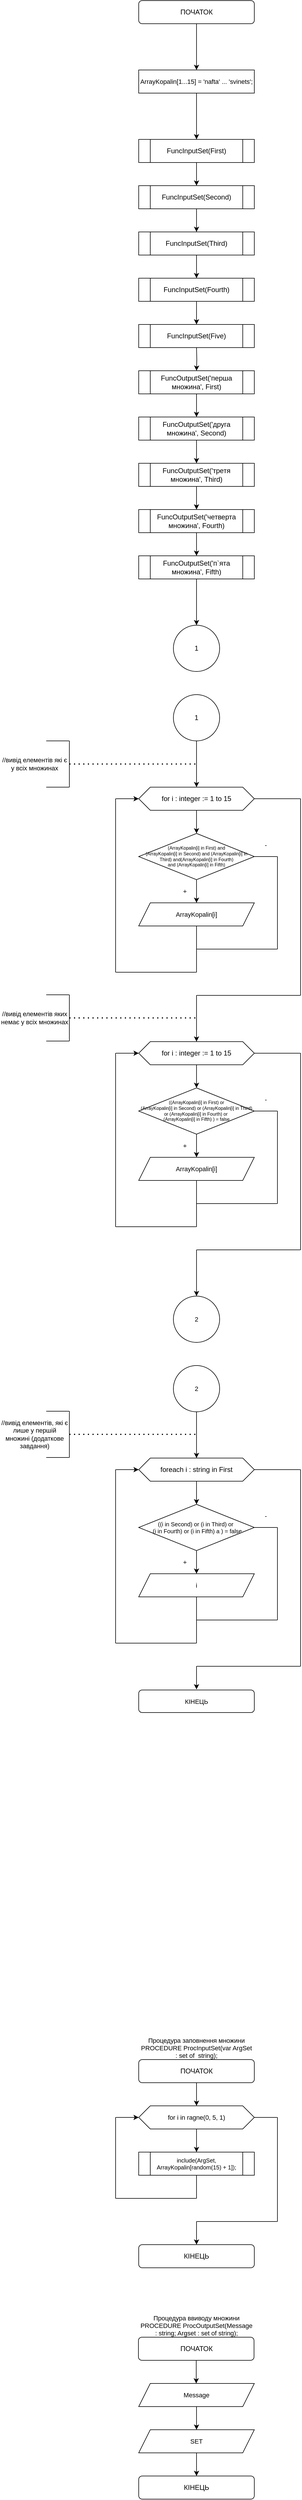 <mxfile version="16.5.1" type="device"><diagram id="wjtMU99fQmnC5gO-hgIH" name="Страница 1"><mxGraphModel dx="868" dy="563" grid="1" gridSize="10" guides="1" tooltips="1" connect="1" arrows="1" fold="1" page="1" pageScale="1" pageWidth="827" pageHeight="1169" math="0" shadow="0"><root><mxCell id="0"/><mxCell id="1" parent="0"/><mxCell id="kI4xZEkKVTjMJrZmhJ6V-3" value="" style="edgeStyle=orthogonalEdgeStyle;rounded=0;orthogonalLoop=1;jettySize=auto;html=1;entryX=0.5;entryY=0;entryDx=0;entryDy=0;" parent="1" source="kI4xZEkKVTjMJrZmhJ6V-1" target="eCmz5y2ITKvxhubcYpPl-1" edge="1"><mxGeometry relative="1" as="geometry"><mxPoint x="420" y="80" as="targetPoint"/></mxGeometry></mxCell><mxCell id="kI4xZEkKVTjMJrZmhJ6V-1" value="ПОЧАТОК" style="rounded=1;whiteSpace=wrap;html=1;" parent="1" vertex="1"><mxGeometry x="320" width="200" height="40" as="geometry"/></mxCell><mxCell id="eCmz5y2ITKvxhubcYpPl-1" value="&lt;font style=&quot;font-size: 11px&quot;&gt;ArrayKopalin[1...15] = 'nafta' ... 'svinets';&lt;/font&gt;" style="rounded=0;whiteSpace=wrap;html=1;" parent="1" vertex="1"><mxGeometry x="320" y="120" width="200" height="40" as="geometry"/></mxCell><mxCell id="Uol3EoaGW0O-5FWvFjZ2-3" value="" style="edgeStyle=orthogonalEdgeStyle;rounded=0;orthogonalLoop=1;jettySize=auto;html=1;exitX=0.5;exitY=1;exitDx=0;exitDy=0;" parent="1" source="eCmz5y2ITKvxhubcYpPl-1" target="Uol3EoaGW0O-5FWvFjZ2-2" edge="1"><mxGeometry relative="1" as="geometry"><mxPoint x="420" y="200" as="sourcePoint"/></mxGeometry></mxCell><mxCell id="Uol3EoaGW0O-5FWvFjZ2-8" value="" style="edgeStyle=orthogonalEdgeStyle;rounded=0;orthogonalLoop=1;jettySize=auto;html=1;" parent="1" source="Uol3EoaGW0O-5FWvFjZ2-2" target="Uol3EoaGW0O-5FWvFjZ2-4" edge="1"><mxGeometry relative="1" as="geometry"/></mxCell><mxCell id="Uol3EoaGW0O-5FWvFjZ2-2" value="FuncInputSet(First)" style="shape=process;whiteSpace=wrap;html=1;backgroundOutline=1;" parent="1" vertex="1"><mxGeometry x="320" y="240" width="200" height="40" as="geometry"/></mxCell><mxCell id="Uol3EoaGW0O-5FWvFjZ2-9" value="" style="edgeStyle=orthogonalEdgeStyle;rounded=0;orthogonalLoop=1;jettySize=auto;html=1;" parent="1" source="Uol3EoaGW0O-5FWvFjZ2-4" target="Uol3EoaGW0O-5FWvFjZ2-5" edge="1"><mxGeometry relative="1" as="geometry"/></mxCell><mxCell id="Uol3EoaGW0O-5FWvFjZ2-4" value="FuncInputSet(Second)" style="shape=process;whiteSpace=wrap;html=1;backgroundOutline=1;" parent="1" vertex="1"><mxGeometry x="320" y="320" width="200" height="40" as="geometry"/></mxCell><mxCell id="Uol3EoaGW0O-5FWvFjZ2-10" value="" style="edgeStyle=orthogonalEdgeStyle;rounded=0;orthogonalLoop=1;jettySize=auto;html=1;" parent="1" source="Uol3EoaGW0O-5FWvFjZ2-5" target="Uol3EoaGW0O-5FWvFjZ2-6" edge="1"><mxGeometry relative="1" as="geometry"/></mxCell><mxCell id="Uol3EoaGW0O-5FWvFjZ2-5" value="FuncInputSet(Third)" style="shape=process;whiteSpace=wrap;html=1;backgroundOutline=1;" parent="1" vertex="1"><mxGeometry x="320" y="400" width="200" height="40" as="geometry"/></mxCell><mxCell id="Uol3EoaGW0O-5FWvFjZ2-11" value="" style="edgeStyle=orthogonalEdgeStyle;rounded=0;orthogonalLoop=1;jettySize=auto;html=1;" parent="1" source="Uol3EoaGW0O-5FWvFjZ2-6" target="Uol3EoaGW0O-5FWvFjZ2-7" edge="1"><mxGeometry relative="1" as="geometry"/></mxCell><mxCell id="Uol3EoaGW0O-5FWvFjZ2-6" value="FuncInputSet(Fourth)" style="shape=process;whiteSpace=wrap;html=1;backgroundOutline=1;" parent="1" vertex="1"><mxGeometry x="320" y="480" width="200" height="40" as="geometry"/></mxCell><mxCell id="Uol3EoaGW0O-5FWvFjZ2-7" value="FuncInputSet(Five)" style="shape=process;whiteSpace=wrap;html=1;backgroundOutline=1;" parent="1" vertex="1"><mxGeometry x="320" y="560" width="200" height="40" as="geometry"/></mxCell><mxCell id="Uol3EoaGW0O-5FWvFjZ2-12" value="" style="edgeStyle=orthogonalEdgeStyle;rounded=0;orthogonalLoop=1;jettySize=auto;html=1;" parent="1" target="Uol3EoaGW0O-5FWvFjZ2-14" edge="1"><mxGeometry relative="1" as="geometry"><mxPoint x="420" y="600" as="sourcePoint"/></mxGeometry></mxCell><mxCell id="Uol3EoaGW0O-5FWvFjZ2-13" value="" style="edgeStyle=orthogonalEdgeStyle;rounded=0;orthogonalLoop=1;jettySize=auto;html=1;" parent="1" source="Uol3EoaGW0O-5FWvFjZ2-14" target="Uol3EoaGW0O-5FWvFjZ2-16" edge="1"><mxGeometry relative="1" as="geometry"/></mxCell><mxCell id="Uol3EoaGW0O-5FWvFjZ2-14" value="FuncOutputSet('перша множина', First)" style="shape=process;whiteSpace=wrap;html=1;backgroundOutline=1;" parent="1" vertex="1"><mxGeometry x="320" y="640" width="200" height="40" as="geometry"/></mxCell><mxCell id="Uol3EoaGW0O-5FWvFjZ2-15" value="" style="edgeStyle=orthogonalEdgeStyle;rounded=0;orthogonalLoop=1;jettySize=auto;html=1;" parent="1" source="Uol3EoaGW0O-5FWvFjZ2-16" target="Uol3EoaGW0O-5FWvFjZ2-18" edge="1"><mxGeometry relative="1" as="geometry"/></mxCell><mxCell id="Uol3EoaGW0O-5FWvFjZ2-16" value="FuncOutputSet('друга множина', Second)" style="shape=process;whiteSpace=wrap;html=1;backgroundOutline=1;" parent="1" vertex="1"><mxGeometry x="320" y="720" width="200" height="40" as="geometry"/></mxCell><mxCell id="Uol3EoaGW0O-5FWvFjZ2-17" value="" style="edgeStyle=orthogonalEdgeStyle;rounded=0;orthogonalLoop=1;jettySize=auto;html=1;" parent="1" source="Uol3EoaGW0O-5FWvFjZ2-18" target="Uol3EoaGW0O-5FWvFjZ2-20" edge="1"><mxGeometry relative="1" as="geometry"/></mxCell><mxCell id="Uol3EoaGW0O-5FWvFjZ2-18" value="FuncOutputSet('третя множина', Third)" style="shape=process;whiteSpace=wrap;html=1;backgroundOutline=1;" parent="1" vertex="1"><mxGeometry x="320" y="800" width="200" height="40" as="geometry"/></mxCell><mxCell id="Uol3EoaGW0O-5FWvFjZ2-19" value="" style="edgeStyle=orthogonalEdgeStyle;rounded=0;orthogonalLoop=1;jettySize=auto;html=1;" parent="1" source="Uol3EoaGW0O-5FWvFjZ2-20" target="Uol3EoaGW0O-5FWvFjZ2-21" edge="1"><mxGeometry relative="1" as="geometry"/></mxCell><mxCell id="Uol3EoaGW0O-5FWvFjZ2-20" value="FuncOutputSet('четверта множина', Fourth)" style="shape=process;whiteSpace=wrap;html=1;backgroundOutline=1;" parent="1" vertex="1"><mxGeometry x="320" y="880" width="200" height="40" as="geometry"/></mxCell><mxCell id="Uol3EoaGW0O-5FWvFjZ2-23" value="" style="edgeStyle=orthogonalEdgeStyle;rounded=0;orthogonalLoop=1;jettySize=auto;html=1;" parent="1" source="Uol3EoaGW0O-5FWvFjZ2-21" target="Uol3EoaGW0O-5FWvFjZ2-22" edge="1"><mxGeometry relative="1" as="geometry"/></mxCell><mxCell id="Uol3EoaGW0O-5FWvFjZ2-21" value="FuncOutputSet('п`ята множина', Fifth)" style="shape=process;whiteSpace=wrap;html=1;backgroundOutline=1;" parent="1" vertex="1"><mxGeometry x="320" y="960" width="200" height="40" as="geometry"/></mxCell><mxCell id="Uol3EoaGW0O-5FWvFjZ2-22" value="1" style="ellipse;whiteSpace=wrap;html=1;aspect=fixed;" parent="1" vertex="1"><mxGeometry x="380" y="1080" width="80" height="80" as="geometry"/></mxCell><mxCell id="Uol3EoaGW0O-5FWvFjZ2-26" value="" style="edgeStyle=orthogonalEdgeStyle;rounded=0;orthogonalLoop=1;jettySize=auto;html=1;" parent="1" source="Uol3EoaGW0O-5FWvFjZ2-24" target="Uol3EoaGW0O-5FWvFjZ2-25" edge="1"><mxGeometry relative="1" as="geometry"/></mxCell><mxCell id="Uol3EoaGW0O-5FWvFjZ2-24" value="1" style="ellipse;whiteSpace=wrap;html=1;aspect=fixed;" parent="1" vertex="1"><mxGeometry x="380" y="1200" width="80" height="80" as="geometry"/></mxCell><mxCell id="Uol3EoaGW0O-5FWvFjZ2-28" value="" style="edgeStyle=orthogonalEdgeStyle;rounded=0;orthogonalLoop=1;jettySize=auto;html=1;" parent="1" source="Uol3EoaGW0O-5FWvFjZ2-25" target="Uol3EoaGW0O-5FWvFjZ2-27" edge="1"><mxGeometry relative="1" as="geometry"/></mxCell><mxCell id="Uol3EoaGW0O-5FWvFjZ2-25" value="for i : integer := 1 to 15" style="shape=hexagon;perimeter=hexagonPerimeter2;whiteSpace=wrap;html=1;fixedSize=1;" parent="1" vertex="1"><mxGeometry x="320" y="1360" width="200" height="40" as="geometry"/></mxCell><mxCell id="Uol3EoaGW0O-5FWvFjZ2-30" value="" style="edgeStyle=orthogonalEdgeStyle;rounded=0;orthogonalLoop=1;jettySize=auto;html=1;fontSize=11;" parent="1" source="Uol3EoaGW0O-5FWvFjZ2-27" target="Uol3EoaGW0O-5FWvFjZ2-29" edge="1"><mxGeometry relative="1" as="geometry"/></mxCell><mxCell id="Uol3EoaGW0O-5FWvFjZ2-27" value="&lt;div style=&quot;font-size: 11px&quot;&gt;&lt;/div&gt;&lt;span style=&quot;font-size: 8px&quot;&gt;&lt;div&gt;(ArrayKopalin[i] in First) and &lt;br&gt;(ArrayKopalin[i] in Second) and&amp;nbsp;&lt;span&gt;(ArrayKopalin[i] in Third) and(ArrayKopalin[i] in Fourth) and&amp;nbsp;&lt;/span&gt;&lt;span&gt;(ArrayKopalin[i] in Fifth)&lt;/span&gt;&lt;/div&gt;&lt;/span&gt;" style="rhombus;whiteSpace=wrap;html=1;" parent="1" vertex="1"><mxGeometry x="320" y="1440" width="200" height="80" as="geometry"/></mxCell><mxCell id="Uol3EoaGW0O-5FWvFjZ2-29" value="ArrayKopalin[i]" style="shape=parallelogram;perimeter=parallelogramPerimeter;whiteSpace=wrap;html=1;fixedSize=1;fontSize=11;" parent="1" vertex="1"><mxGeometry x="320" y="1560" width="200" height="40" as="geometry"/></mxCell><mxCell id="Uol3EoaGW0O-5FWvFjZ2-31" value="" style="endArrow=none;html=1;rounded=0;fontSize=11;entryX=0.5;entryY=1;entryDx=0;entryDy=0;" parent="1" target="Uol3EoaGW0O-5FWvFjZ2-29" edge="1"><mxGeometry width="50" height="50" relative="1" as="geometry"><mxPoint x="420" y="1680" as="sourcePoint"/><mxPoint x="450" y="1670" as="targetPoint"/></mxGeometry></mxCell><mxCell id="Uol3EoaGW0O-5FWvFjZ2-32" value="" style="endArrow=none;html=1;rounded=0;fontSize=11;" parent="1" edge="1"><mxGeometry width="50" height="50" relative="1" as="geometry"><mxPoint x="420" y="1640" as="sourcePoint"/><mxPoint x="560" y="1640" as="targetPoint"/></mxGeometry></mxCell><mxCell id="Uol3EoaGW0O-5FWvFjZ2-33" value="" style="endArrow=none;html=1;rounded=0;fontSize=11;" parent="1" edge="1"><mxGeometry width="50" height="50" relative="1" as="geometry"><mxPoint x="560" y="1640" as="sourcePoint"/><mxPoint x="560" y="1480" as="targetPoint"/></mxGeometry></mxCell><mxCell id="Uol3EoaGW0O-5FWvFjZ2-34" value="" style="endArrow=none;html=1;rounded=0;fontSize=11;exitX=1;exitY=0.5;exitDx=0;exitDy=0;" parent="1" source="Uol3EoaGW0O-5FWvFjZ2-27" edge="1"><mxGeometry width="50" height="50" relative="1" as="geometry"><mxPoint x="570" y="1460" as="sourcePoint"/><mxPoint x="560" y="1480" as="targetPoint"/></mxGeometry></mxCell><mxCell id="Uol3EoaGW0O-5FWvFjZ2-35" value="" style="endArrow=classic;html=1;rounded=0;fontSize=11;entryX=0;entryY=0.5;entryDx=0;entryDy=0;" parent="1" target="Uol3EoaGW0O-5FWvFjZ2-25" edge="1"><mxGeometry width="50" height="50" relative="1" as="geometry"><mxPoint x="280" y="1380" as="sourcePoint"/><mxPoint x="250" y="1370" as="targetPoint"/></mxGeometry></mxCell><mxCell id="Uol3EoaGW0O-5FWvFjZ2-36" value="" style="endArrow=none;html=1;rounded=0;fontSize=11;" parent="1" edge="1"><mxGeometry width="50" height="50" relative="1" as="geometry"><mxPoint x="280" y="1680" as="sourcePoint"/><mxPoint x="280" y="1380" as="targetPoint"/></mxGeometry></mxCell><mxCell id="Uol3EoaGW0O-5FWvFjZ2-37" value="" style="endArrow=none;html=1;rounded=0;fontSize=11;" parent="1" edge="1"><mxGeometry width="50" height="50" relative="1" as="geometry"><mxPoint x="280" y="1680" as="sourcePoint"/><mxPoint x="420" y="1680" as="targetPoint"/></mxGeometry></mxCell><mxCell id="Uol3EoaGW0O-5FWvFjZ2-38" value="+" style="text;html=1;strokeColor=none;fillColor=none;align=center;verticalAlign=middle;whiteSpace=wrap;rounded=0;fontSize=11;" parent="1" vertex="1"><mxGeometry x="380" y="1520" width="40" height="40" as="geometry"/></mxCell><mxCell id="Uol3EoaGW0O-5FWvFjZ2-40" value="" style="endArrow=none;html=1;rounded=0;fontSize=11;exitX=1;exitY=0.5;exitDx=0;exitDy=0;" parent="1" source="Uol3EoaGW0O-5FWvFjZ2-25" edge="1"><mxGeometry width="50" height="50" relative="1" as="geometry"><mxPoint x="560" y="1410" as="sourcePoint"/><mxPoint x="600" y="1380" as="targetPoint"/></mxGeometry></mxCell><mxCell id="Uol3EoaGW0O-5FWvFjZ2-42" value="-" style="text;html=1;strokeColor=none;fillColor=none;align=center;verticalAlign=middle;whiteSpace=wrap;rounded=0;fontSize=11;" parent="1" vertex="1"><mxGeometry x="520" y="1440" width="40" height="40" as="geometry"/></mxCell><mxCell id="Uol3EoaGW0O-5FWvFjZ2-43" value="" style="endArrow=none;html=1;rounded=0;fontSize=11;" parent="1" edge="1"><mxGeometry width="50" height="50" relative="1" as="geometry"><mxPoint x="600" y="1720" as="sourcePoint"/><mxPoint x="600" y="1380" as="targetPoint"/></mxGeometry></mxCell><mxCell id="Uol3EoaGW0O-5FWvFjZ2-44" value="" style="endArrow=none;html=1;rounded=0;fontSize=11;" parent="1" edge="1"><mxGeometry width="50" height="50" relative="1" as="geometry"><mxPoint x="420" y="1720" as="sourcePoint"/><mxPoint x="600" y="1720" as="targetPoint"/></mxGeometry></mxCell><mxCell id="Uol3EoaGW0O-5FWvFjZ2-45" value="" style="endArrow=classic;html=1;rounded=0;fontSize=11;" parent="1" edge="1"><mxGeometry width="50" height="50" relative="1" as="geometry"><mxPoint x="420" y="1720" as="sourcePoint"/><mxPoint x="420" y="1800" as="targetPoint"/></mxGeometry></mxCell><mxCell id="Uol3EoaGW0O-5FWvFjZ2-46" value="" style="edgeStyle=orthogonalEdgeStyle;rounded=0;orthogonalLoop=1;jettySize=auto;html=1;" parent="1" source="Uol3EoaGW0O-5FWvFjZ2-47" target="Uol3EoaGW0O-5FWvFjZ2-49" edge="1"><mxGeometry relative="1" as="geometry"/></mxCell><mxCell id="Uol3EoaGW0O-5FWvFjZ2-47" value="for i : integer := 1 to 15" style="shape=hexagon;perimeter=hexagonPerimeter2;whiteSpace=wrap;html=1;fixedSize=1;" parent="1" vertex="1"><mxGeometry x="320" y="1800" width="200" height="40" as="geometry"/></mxCell><mxCell id="Uol3EoaGW0O-5FWvFjZ2-48" value="" style="edgeStyle=orthogonalEdgeStyle;rounded=0;orthogonalLoop=1;jettySize=auto;html=1;fontSize=11;" parent="1" source="Uol3EoaGW0O-5FWvFjZ2-49" target="Uol3EoaGW0O-5FWvFjZ2-50" edge="1"><mxGeometry relative="1" as="geometry"/></mxCell><mxCell id="Uol3EoaGW0O-5FWvFjZ2-49" value="&lt;div style=&quot;font-size: 8px&quot;&gt;&lt;div&gt;&lt;span&gt;((ArrayKopalin[i] in First) or &lt;br&gt;(ArrayKopalin[i] in Second) or&amp;nbsp;&lt;/span&gt;&lt;span&gt;(ArrayKopalin[i] in Third) or (ArrayKopalin[i] in Fourth) or&amp;nbsp;&lt;br&gt;&lt;/span&gt;&lt;span&gt;(ArrayKopalin[i] in Fifth)&amp;nbsp;&lt;/span&gt;&lt;span&gt;) = false&lt;/span&gt;&lt;/div&gt;&lt;/div&gt;" style="rhombus;whiteSpace=wrap;html=1;" parent="1" vertex="1"><mxGeometry x="320" y="1880" width="200" height="80" as="geometry"/></mxCell><mxCell id="Uol3EoaGW0O-5FWvFjZ2-50" value="ArrayKopalin[i]" style="shape=parallelogram;perimeter=parallelogramPerimeter;whiteSpace=wrap;html=1;fixedSize=1;fontSize=11;" parent="1" vertex="1"><mxGeometry x="320" y="2000" width="200" height="40" as="geometry"/></mxCell><mxCell id="Uol3EoaGW0O-5FWvFjZ2-51" value="" style="endArrow=none;html=1;rounded=0;fontSize=11;entryX=0.5;entryY=1;entryDx=0;entryDy=0;" parent="1" target="Uol3EoaGW0O-5FWvFjZ2-50" edge="1"><mxGeometry width="50" height="50" relative="1" as="geometry"><mxPoint x="420" y="2120" as="sourcePoint"/><mxPoint x="450" y="2110" as="targetPoint"/></mxGeometry></mxCell><mxCell id="Uol3EoaGW0O-5FWvFjZ2-52" value="" style="endArrow=none;html=1;rounded=0;fontSize=11;" parent="1" edge="1"><mxGeometry width="50" height="50" relative="1" as="geometry"><mxPoint x="420" y="2080" as="sourcePoint"/><mxPoint x="560" y="2080" as="targetPoint"/></mxGeometry></mxCell><mxCell id="Uol3EoaGW0O-5FWvFjZ2-53" value="" style="endArrow=none;html=1;rounded=0;fontSize=11;" parent="1" edge="1"><mxGeometry width="50" height="50" relative="1" as="geometry"><mxPoint x="560" y="2080" as="sourcePoint"/><mxPoint x="560" y="1920" as="targetPoint"/></mxGeometry></mxCell><mxCell id="Uol3EoaGW0O-5FWvFjZ2-54" value="" style="endArrow=none;html=1;rounded=0;fontSize=11;exitX=1;exitY=0.5;exitDx=0;exitDy=0;" parent="1" source="Uol3EoaGW0O-5FWvFjZ2-49" edge="1"><mxGeometry width="50" height="50" relative="1" as="geometry"><mxPoint x="570" y="1900" as="sourcePoint"/><mxPoint x="560" y="1920" as="targetPoint"/></mxGeometry></mxCell><mxCell id="Uol3EoaGW0O-5FWvFjZ2-55" value="" style="endArrow=classic;html=1;rounded=0;fontSize=11;entryX=0;entryY=0.5;entryDx=0;entryDy=0;" parent="1" target="Uol3EoaGW0O-5FWvFjZ2-47" edge="1"><mxGeometry width="50" height="50" relative="1" as="geometry"><mxPoint x="280" y="1820" as="sourcePoint"/><mxPoint x="250" y="1810" as="targetPoint"/></mxGeometry></mxCell><mxCell id="Uol3EoaGW0O-5FWvFjZ2-56" value="" style="endArrow=none;html=1;rounded=0;fontSize=11;" parent="1" edge="1"><mxGeometry width="50" height="50" relative="1" as="geometry"><mxPoint x="280" y="2120" as="sourcePoint"/><mxPoint x="280" y="1820" as="targetPoint"/></mxGeometry></mxCell><mxCell id="Uol3EoaGW0O-5FWvFjZ2-57" value="" style="endArrow=none;html=1;rounded=0;fontSize=11;" parent="1" edge="1"><mxGeometry width="50" height="50" relative="1" as="geometry"><mxPoint x="280" y="2120" as="sourcePoint"/><mxPoint x="420" y="2120" as="targetPoint"/></mxGeometry></mxCell><mxCell id="Uol3EoaGW0O-5FWvFjZ2-58" value="+" style="text;html=1;strokeColor=none;fillColor=none;align=center;verticalAlign=middle;whiteSpace=wrap;rounded=0;fontSize=11;" parent="1" vertex="1"><mxGeometry x="380" y="1960" width="40" height="40" as="geometry"/></mxCell><mxCell id="Uol3EoaGW0O-5FWvFjZ2-60" value="" style="endArrow=none;html=1;rounded=0;fontSize=11;exitX=1;exitY=0.5;exitDx=0;exitDy=0;" parent="1" source="Uol3EoaGW0O-5FWvFjZ2-47" edge="1"><mxGeometry width="50" height="50" relative="1" as="geometry"><mxPoint x="560" y="1850" as="sourcePoint"/><mxPoint x="600" y="1820" as="targetPoint"/></mxGeometry></mxCell><mxCell id="Uol3EoaGW0O-5FWvFjZ2-61" value="-" style="text;html=1;strokeColor=none;fillColor=none;align=center;verticalAlign=middle;whiteSpace=wrap;rounded=0;fontSize=11;" parent="1" vertex="1"><mxGeometry x="520" y="1880" width="40" height="40" as="geometry"/></mxCell><mxCell id="Uol3EoaGW0O-5FWvFjZ2-62" value="" style="endArrow=none;html=1;rounded=0;fontSize=11;" parent="1" edge="1"><mxGeometry width="50" height="50" relative="1" as="geometry"><mxPoint x="600" y="2160" as="sourcePoint"/><mxPoint x="600" y="1820" as="targetPoint"/></mxGeometry></mxCell><mxCell id="Uol3EoaGW0O-5FWvFjZ2-63" value="" style="endArrow=none;html=1;rounded=0;fontSize=11;" parent="1" edge="1"><mxGeometry width="50" height="50" relative="1" as="geometry"><mxPoint x="420" y="2160" as="sourcePoint"/><mxPoint x="600" y="2160" as="targetPoint"/></mxGeometry></mxCell><mxCell id="Uol3EoaGW0O-5FWvFjZ2-64" value="" style="endArrow=classic;html=1;rounded=0;fontSize=11;" parent="1" edge="1"><mxGeometry width="50" height="50" relative="1" as="geometry"><mxPoint x="420" y="2160" as="sourcePoint"/><mxPoint x="420" y="2240" as="targetPoint"/></mxGeometry></mxCell><mxCell id="Uol3EoaGW0O-5FWvFjZ2-65" value="" style="endArrow=none;dashed=1;html=1;dashPattern=1 3;strokeWidth=2;rounded=0;fontSize=11;" parent="1" edge="1"><mxGeometry width="50" height="50" relative="1" as="geometry"><mxPoint x="200" y="1320" as="sourcePoint"/><mxPoint x="420" y="1320" as="targetPoint"/></mxGeometry></mxCell><mxCell id="Uol3EoaGW0O-5FWvFjZ2-66" value="" style="endArrow=none;html=1;rounded=0;fontSize=11;" parent="1" edge="1"><mxGeometry width="50" height="50" relative="1" as="geometry"><mxPoint x="200" y="1360" as="sourcePoint"/><mxPoint x="200" y="1280" as="targetPoint"/></mxGeometry></mxCell><mxCell id="Uol3EoaGW0O-5FWvFjZ2-67" value="" style="endArrow=none;html=1;rounded=0;fontSize=11;" parent="1" edge="1"><mxGeometry width="50" height="50" relative="1" as="geometry"><mxPoint x="160" y="1360" as="sourcePoint"/><mxPoint x="200" y="1360" as="targetPoint"/></mxGeometry></mxCell><mxCell id="Uol3EoaGW0O-5FWvFjZ2-68" value="" style="endArrow=none;html=1;rounded=0;fontSize=11;" parent="1" edge="1"><mxGeometry width="50" height="50" relative="1" as="geometry"><mxPoint x="160" y="1280" as="sourcePoint"/><mxPoint x="200" y="1280" as="targetPoint"/></mxGeometry></mxCell><mxCell id="Uol3EoaGW0O-5FWvFjZ2-69" value="//вивід елементів які є у всіх множинах" style="text;html=1;strokeColor=none;fillColor=none;align=center;verticalAlign=middle;whiteSpace=wrap;rounded=0;fontSize=11;" parent="1" vertex="1"><mxGeometry x="80" y="1280" width="120" height="80" as="geometry"/></mxCell><mxCell id="Uol3EoaGW0O-5FWvFjZ2-70" value="" style="endArrow=none;dashed=1;html=1;dashPattern=1 3;strokeWidth=2;rounded=0;fontSize=11;" parent="1" edge="1"><mxGeometry width="50" height="50" relative="1" as="geometry"><mxPoint x="200" y="1759" as="sourcePoint"/><mxPoint x="420" y="1759" as="targetPoint"/></mxGeometry></mxCell><mxCell id="Uol3EoaGW0O-5FWvFjZ2-71" value="" style="endArrow=none;html=1;rounded=0;fontSize=11;" parent="1" edge="1"><mxGeometry width="50" height="50" relative="1" as="geometry"><mxPoint x="200" y="1799" as="sourcePoint"/><mxPoint x="200" y="1719" as="targetPoint"/></mxGeometry></mxCell><mxCell id="Uol3EoaGW0O-5FWvFjZ2-72" value="" style="endArrow=none;html=1;rounded=0;fontSize=11;" parent="1" edge="1"><mxGeometry width="50" height="50" relative="1" as="geometry"><mxPoint x="160" y="1799" as="sourcePoint"/><mxPoint x="200" y="1799" as="targetPoint"/></mxGeometry></mxCell><mxCell id="Uol3EoaGW0O-5FWvFjZ2-73" value="" style="endArrow=none;html=1;rounded=0;fontSize=11;" parent="1" edge="1"><mxGeometry width="50" height="50" relative="1" as="geometry"><mxPoint x="160" y="1719" as="sourcePoint"/><mxPoint x="200" y="1719" as="targetPoint"/></mxGeometry></mxCell><mxCell id="Uol3EoaGW0O-5FWvFjZ2-74" value="//вивід елементів яких немає у всіх множинах" style="text;html=1;strokeColor=none;fillColor=none;align=center;verticalAlign=middle;whiteSpace=wrap;rounded=0;fontSize=11;" parent="1" vertex="1"><mxGeometry x="80" y="1719" width="120" height="80" as="geometry"/></mxCell><mxCell id="Uol3EoaGW0O-5FWvFjZ2-75" value="2" style="ellipse;whiteSpace=wrap;html=1;aspect=fixed;fontSize=11;" parent="1" vertex="1"><mxGeometry x="380" y="2240" width="80" height="80" as="geometry"/></mxCell><mxCell id="Uol3EoaGW0O-5FWvFjZ2-76" value="2" style="ellipse;whiteSpace=wrap;html=1;aspect=fixed;fontSize=11;" parent="1" vertex="1"><mxGeometry x="380" y="2360" width="80" height="80" as="geometry"/></mxCell><mxCell id="Uol3EoaGW0O-5FWvFjZ2-77" value="" style="edgeStyle=orthogonalEdgeStyle;rounded=0;orthogonalLoop=1;jettySize=auto;html=1;" parent="1" source="Uol3EoaGW0O-5FWvFjZ2-78" target="Uol3EoaGW0O-5FWvFjZ2-80" edge="1"><mxGeometry relative="1" as="geometry"/></mxCell><mxCell id="Uol3EoaGW0O-5FWvFjZ2-78" value="foreach i : string in First" style="shape=hexagon;perimeter=hexagonPerimeter2;whiteSpace=wrap;html=1;fixedSize=1;" parent="1" vertex="1"><mxGeometry x="320" y="2520" width="200" height="40" as="geometry"/></mxCell><mxCell id="Uol3EoaGW0O-5FWvFjZ2-79" value="" style="edgeStyle=orthogonalEdgeStyle;rounded=0;orthogonalLoop=1;jettySize=auto;html=1;fontSize=11;" parent="1" source="Uol3EoaGW0O-5FWvFjZ2-80" target="Uol3EoaGW0O-5FWvFjZ2-81" edge="1"><mxGeometry relative="1" as="geometry"/></mxCell><mxCell id="Uol3EoaGW0O-5FWvFjZ2-80" value="&lt;div style=&quot;font-size: 10px&quot;&gt;&lt;div&gt;(&lt;span&gt;(i in Second) or (i in Third) or&amp;nbsp;&lt;br&gt;&amp;nbsp;&lt;/span&gt;&lt;span&gt;(i in Fourth) or (i in Fifth) a&lt;/span&gt;&lt;span&gt;&amp;nbsp;) = false&lt;/span&gt;&lt;/div&gt;&lt;/div&gt;" style="rhombus;whiteSpace=wrap;html=1;" parent="1" vertex="1"><mxGeometry x="320" y="2600" width="200" height="80" as="geometry"/></mxCell><mxCell id="Uol3EoaGW0O-5FWvFjZ2-81" value="i" style="shape=parallelogram;perimeter=parallelogramPerimeter;whiteSpace=wrap;html=1;fixedSize=1;fontSize=11;" parent="1" vertex="1"><mxGeometry x="320" y="2720" width="200" height="40" as="geometry"/></mxCell><mxCell id="Uol3EoaGW0O-5FWvFjZ2-82" value="" style="endArrow=none;html=1;rounded=0;fontSize=11;entryX=0.5;entryY=1;entryDx=0;entryDy=0;" parent="1" target="Uol3EoaGW0O-5FWvFjZ2-81" edge="1"><mxGeometry width="50" height="50" relative="1" as="geometry"><mxPoint x="420" y="2840" as="sourcePoint"/><mxPoint x="450" y="2830" as="targetPoint"/></mxGeometry></mxCell><mxCell id="Uol3EoaGW0O-5FWvFjZ2-83" value="" style="endArrow=none;html=1;rounded=0;fontSize=11;" parent="1" edge="1"><mxGeometry width="50" height="50" relative="1" as="geometry"><mxPoint x="420" y="2800" as="sourcePoint"/><mxPoint x="560" y="2800" as="targetPoint"/></mxGeometry></mxCell><mxCell id="Uol3EoaGW0O-5FWvFjZ2-84" value="" style="endArrow=none;html=1;rounded=0;fontSize=11;" parent="1" edge="1"><mxGeometry width="50" height="50" relative="1" as="geometry"><mxPoint x="560" y="2800" as="sourcePoint"/><mxPoint x="560" y="2640" as="targetPoint"/></mxGeometry></mxCell><mxCell id="Uol3EoaGW0O-5FWvFjZ2-85" value="" style="endArrow=none;html=1;rounded=0;fontSize=11;exitX=1;exitY=0.5;exitDx=0;exitDy=0;" parent="1" source="Uol3EoaGW0O-5FWvFjZ2-80" edge="1"><mxGeometry width="50" height="50" relative="1" as="geometry"><mxPoint x="570" y="2620" as="sourcePoint"/><mxPoint x="560" y="2640" as="targetPoint"/></mxGeometry></mxCell><mxCell id="Uol3EoaGW0O-5FWvFjZ2-86" value="" style="endArrow=classic;html=1;rounded=0;fontSize=11;entryX=0;entryY=0.5;entryDx=0;entryDy=0;" parent="1" target="Uol3EoaGW0O-5FWvFjZ2-78" edge="1"><mxGeometry width="50" height="50" relative="1" as="geometry"><mxPoint x="280" y="2540" as="sourcePoint"/><mxPoint x="250" y="2530" as="targetPoint"/></mxGeometry></mxCell><mxCell id="Uol3EoaGW0O-5FWvFjZ2-87" value="" style="endArrow=none;html=1;rounded=0;fontSize=11;" parent="1" edge="1"><mxGeometry width="50" height="50" relative="1" as="geometry"><mxPoint x="280" y="2840" as="sourcePoint"/><mxPoint x="280" y="2540" as="targetPoint"/></mxGeometry></mxCell><mxCell id="Uol3EoaGW0O-5FWvFjZ2-88" value="" style="endArrow=none;html=1;rounded=0;fontSize=11;" parent="1" edge="1"><mxGeometry width="50" height="50" relative="1" as="geometry"><mxPoint x="280" y="2840" as="sourcePoint"/><mxPoint x="420" y="2840" as="targetPoint"/></mxGeometry></mxCell><mxCell id="Uol3EoaGW0O-5FWvFjZ2-89" value="+" style="text;html=1;strokeColor=none;fillColor=none;align=center;verticalAlign=middle;whiteSpace=wrap;rounded=0;fontSize=11;" parent="1" vertex="1"><mxGeometry x="380" y="2680" width="40" height="40" as="geometry"/></mxCell><mxCell id="Uol3EoaGW0O-5FWvFjZ2-91" value="" style="endArrow=none;html=1;rounded=0;fontSize=11;exitX=1;exitY=0.5;exitDx=0;exitDy=0;" parent="1" source="Uol3EoaGW0O-5FWvFjZ2-78" edge="1"><mxGeometry width="50" height="50" relative="1" as="geometry"><mxPoint x="560" y="2570" as="sourcePoint"/><mxPoint x="600" y="2540" as="targetPoint"/></mxGeometry></mxCell><mxCell id="Uol3EoaGW0O-5FWvFjZ2-92" value="-" style="text;html=1;strokeColor=none;fillColor=none;align=center;verticalAlign=middle;whiteSpace=wrap;rounded=0;fontSize=11;" parent="1" vertex="1"><mxGeometry x="520" y="2600" width="40" height="40" as="geometry"/></mxCell><mxCell id="Uol3EoaGW0O-5FWvFjZ2-93" value="" style="endArrow=none;html=1;rounded=0;fontSize=11;" parent="1" edge="1"><mxGeometry width="50" height="50" relative="1" as="geometry"><mxPoint x="600" y="2880" as="sourcePoint"/><mxPoint x="600" y="2540" as="targetPoint"/></mxGeometry></mxCell><mxCell id="Uol3EoaGW0O-5FWvFjZ2-94" value="" style="endArrow=none;html=1;rounded=0;fontSize=11;" parent="1" edge="1"><mxGeometry width="50" height="50" relative="1" as="geometry"><mxPoint x="420" y="2880" as="sourcePoint"/><mxPoint x="600" y="2880" as="targetPoint"/></mxGeometry></mxCell><mxCell id="Uol3EoaGW0O-5FWvFjZ2-95" value="" style="endArrow=classic;html=1;rounded=0;fontSize=11;" parent="1" edge="1"><mxGeometry width="50" height="50" relative="1" as="geometry"><mxPoint x="420" y="2880" as="sourcePoint"/><mxPoint x="420" y="2920" as="targetPoint"/></mxGeometry></mxCell><mxCell id="Uol3EoaGW0O-5FWvFjZ2-96" value="" style="endArrow=classic;html=1;rounded=0;fontSize=11;" parent="1" edge="1"><mxGeometry width="50" height="50" relative="1" as="geometry"><mxPoint x="420" y="2440" as="sourcePoint"/><mxPoint x="420" y="2520" as="targetPoint"/></mxGeometry></mxCell><mxCell id="Uol3EoaGW0O-5FWvFjZ2-97" value="КІНЕЦЬ" style="rounded=1;whiteSpace=wrap;html=1;fontSize=11;" parent="1" vertex="1"><mxGeometry x="320" y="2921" width="200" height="39" as="geometry"/></mxCell><mxCell id="Uol3EoaGW0O-5FWvFjZ2-98" value="" style="endArrow=none;dashed=1;html=1;dashPattern=1 3;strokeWidth=2;rounded=0;fontSize=11;" parent="1" edge="1"><mxGeometry width="50" height="50" relative="1" as="geometry"><mxPoint x="200" y="2479" as="sourcePoint"/><mxPoint x="420" y="2479" as="targetPoint"/></mxGeometry></mxCell><mxCell id="Uol3EoaGW0O-5FWvFjZ2-99" value="" style="endArrow=none;html=1;rounded=0;fontSize=11;" parent="1" edge="1"><mxGeometry width="50" height="50" relative="1" as="geometry"><mxPoint x="200" y="2519" as="sourcePoint"/><mxPoint x="200" y="2439" as="targetPoint"/></mxGeometry></mxCell><mxCell id="Uol3EoaGW0O-5FWvFjZ2-100" value="" style="endArrow=none;html=1;rounded=0;fontSize=11;" parent="1" edge="1"><mxGeometry width="50" height="50" relative="1" as="geometry"><mxPoint x="160" y="2519" as="sourcePoint"/><mxPoint x="200" y="2519" as="targetPoint"/></mxGeometry></mxCell><mxCell id="Uol3EoaGW0O-5FWvFjZ2-101" value="" style="endArrow=none;html=1;rounded=0;fontSize=11;" parent="1" edge="1"><mxGeometry width="50" height="50" relative="1" as="geometry"><mxPoint x="160" y="2439" as="sourcePoint"/><mxPoint x="200" y="2439" as="targetPoint"/></mxGeometry></mxCell><mxCell id="Uol3EoaGW0O-5FWvFjZ2-102" value="//вивід елементів, які є лише у першій множині (додаткове завдання)" style="text;html=1;strokeColor=none;fillColor=none;align=center;verticalAlign=middle;whiteSpace=wrap;rounded=0;fontSize=11;" parent="1" vertex="1"><mxGeometry x="80" y="2439" width="120" height="80" as="geometry"/></mxCell><mxCell id="Uol3EoaGW0O-5FWvFjZ2-103" value="" style="edgeStyle=orthogonalEdgeStyle;rounded=0;orthogonalLoop=1;jettySize=auto;html=1;" parent="1" source="Uol3EoaGW0O-5FWvFjZ2-104" edge="1"><mxGeometry relative="1" as="geometry"><mxPoint x="420" y="3640" as="targetPoint"/></mxGeometry></mxCell><mxCell id="Uol3EoaGW0O-5FWvFjZ2-104" value="ПОЧАТОК" style="rounded=1;whiteSpace=wrap;html=1;" parent="1" vertex="1"><mxGeometry x="320" y="3560" width="200" height="40" as="geometry"/></mxCell><mxCell id="Uol3EoaGW0O-5FWvFjZ2-105" value="Процедура заповнення множини&lt;br&gt;PROCEDURE ProcInputSet(var ArgSet : set of&amp;nbsp; string);" style="text;html=1;strokeColor=none;fillColor=none;align=center;verticalAlign=middle;whiteSpace=wrap;rounded=0;fontSize=11;" parent="1" vertex="1"><mxGeometry x="320" y="3520" width="200" height="40" as="geometry"/></mxCell><mxCell id="Uol3EoaGW0O-5FWvFjZ2-110" value="" style="edgeStyle=orthogonalEdgeStyle;rounded=0;orthogonalLoop=1;jettySize=auto;html=1;fontSize=11;" parent="1" source="Uol3EoaGW0O-5FWvFjZ2-106" edge="1"><mxGeometry relative="1" as="geometry"><mxPoint x="420" y="3720" as="targetPoint"/></mxGeometry></mxCell><mxCell id="Uol3EoaGW0O-5FWvFjZ2-106" value="for i in ragne(0, 5, 1)" style="shape=hexagon;perimeter=hexagonPerimeter2;whiteSpace=wrap;html=1;fixedSize=1;fontSize=11;" parent="1" vertex="1"><mxGeometry x="320" y="3640" width="200" height="40" as="geometry"/></mxCell><mxCell id="Uol3EoaGW0O-5FWvFjZ2-111" value="" style="endArrow=none;html=1;rounded=0;fontSize=11;entryX=0.5;entryY=1;entryDx=0;entryDy=0;" parent="1" edge="1"><mxGeometry width="50" height="50" relative="1" as="geometry"><mxPoint x="420" y="3800" as="sourcePoint"/><mxPoint x="420" y="3760" as="targetPoint"/></mxGeometry></mxCell><mxCell id="Uol3EoaGW0O-5FWvFjZ2-112" value="" style="endArrow=none;html=1;rounded=0;fontSize=11;" parent="1" edge="1"><mxGeometry width="50" height="50" relative="1" as="geometry"><mxPoint x="280" y="3800" as="sourcePoint"/><mxPoint x="420" y="3800" as="targetPoint"/></mxGeometry></mxCell><mxCell id="Uol3EoaGW0O-5FWvFjZ2-113" value="" style="endArrow=none;html=1;rounded=0;fontSize=11;" parent="1" edge="1"><mxGeometry width="50" height="50" relative="1" as="geometry"><mxPoint x="420" y="3840" as="sourcePoint"/><mxPoint x="560" y="3840" as="targetPoint"/></mxGeometry></mxCell><mxCell id="Uol3EoaGW0O-5FWvFjZ2-114" value="" style="endArrow=none;html=1;rounded=0;fontSize=11;" parent="1" edge="1"><mxGeometry width="50" height="50" relative="1" as="geometry"><mxPoint x="280" y="3800" as="sourcePoint"/><mxPoint x="280" y="3660" as="targetPoint"/></mxGeometry></mxCell><mxCell id="Uol3EoaGW0O-5FWvFjZ2-115" value="" style="endArrow=none;html=1;rounded=0;fontSize=11;" parent="1" edge="1"><mxGeometry width="50" height="50" relative="1" as="geometry"><mxPoint x="560" y="3840" as="sourcePoint"/><mxPoint x="560" y="3660" as="targetPoint"/></mxGeometry></mxCell><mxCell id="Uol3EoaGW0O-5FWvFjZ2-116" value="" style="endArrow=classic;html=1;rounded=0;fontSize=11;entryX=0;entryY=0.5;entryDx=0;entryDy=0;" parent="1" target="Uol3EoaGW0O-5FWvFjZ2-106" edge="1"><mxGeometry width="50" height="50" relative="1" as="geometry"><mxPoint x="280" y="3660" as="sourcePoint"/><mxPoint x="300" y="3610" as="targetPoint"/></mxGeometry></mxCell><mxCell id="Uol3EoaGW0O-5FWvFjZ2-117" value="" style="endArrow=none;html=1;rounded=0;fontSize=11;exitX=1;exitY=0.5;exitDx=0;exitDy=0;" parent="1" source="Uol3EoaGW0O-5FWvFjZ2-106" edge="1"><mxGeometry width="50" height="50" relative="1" as="geometry"><mxPoint x="520" y="3630" as="sourcePoint"/><mxPoint x="560" y="3660" as="targetPoint"/></mxGeometry></mxCell><mxCell id="Uol3EoaGW0O-5FWvFjZ2-118" value="" style="endArrow=classic;html=1;rounded=0;fontSize=11;" parent="1" edge="1"><mxGeometry width="50" height="50" relative="1" as="geometry"><mxPoint x="420" y="3840" as="sourcePoint"/><mxPoint x="420" y="3880" as="targetPoint"/></mxGeometry></mxCell><mxCell id="Uol3EoaGW0O-5FWvFjZ2-119" value="КІНЕЦЬ" style="rounded=1;whiteSpace=wrap;html=1;" parent="1" vertex="1"><mxGeometry x="320" y="3880" width="200" height="40" as="geometry"/></mxCell><mxCell id="Uol3EoaGW0O-5FWvFjZ2-120" value="" style="edgeStyle=orthogonalEdgeStyle;rounded=0;orthogonalLoop=1;jettySize=auto;html=1;" parent="1" source="Uol3EoaGW0O-5FWvFjZ2-121" edge="1"><mxGeometry relative="1" as="geometry"><mxPoint x="419.5" y="4120" as="targetPoint"/></mxGeometry></mxCell><mxCell id="Uol3EoaGW0O-5FWvFjZ2-121" value="ПОЧАТОК" style="rounded=1;whiteSpace=wrap;html=1;" parent="1" vertex="1"><mxGeometry x="319.5" y="4040" width="200" height="40" as="geometry"/></mxCell><mxCell id="Uol3EoaGW0O-5FWvFjZ2-122" value="Процедура ввиводу множини&lt;br&gt;PROCEDURE ProcOutputSet(Message : string; Argset : set of string);" style="text;html=1;strokeColor=none;fillColor=none;align=center;verticalAlign=middle;whiteSpace=wrap;rounded=0;fontSize=11;" parent="1" vertex="1"><mxGeometry x="319.5" y="4000" width="200" height="40" as="geometry"/></mxCell><mxCell id="Uol3EoaGW0O-5FWvFjZ2-133" value="" style="endArrow=classic;html=1;rounded=0;fontSize=11;" parent="1" edge="1"><mxGeometry width="50" height="50" relative="1" as="geometry"><mxPoint x="420" y="4240" as="sourcePoint"/><mxPoint x="420" y="4280" as="targetPoint"/></mxGeometry></mxCell><mxCell id="Uol3EoaGW0O-5FWvFjZ2-134" value="КІНЕЦЬ" style="rounded=1;whiteSpace=wrap;html=1;" parent="1" vertex="1"><mxGeometry x="320" y="4280" width="200" height="40" as="geometry"/></mxCell><mxCell id="Uol3EoaGW0O-5FWvFjZ2-137" value="" style="edgeStyle=orthogonalEdgeStyle;rounded=0;orthogonalLoop=1;jettySize=auto;html=1;fontSize=11;" parent="1" source="Uol3EoaGW0O-5FWvFjZ2-135" target="Uol3EoaGW0O-5FWvFjZ2-136" edge="1"><mxGeometry relative="1" as="geometry"/></mxCell><mxCell id="Uol3EoaGW0O-5FWvFjZ2-135" value="&lt;span&gt;Message&lt;/span&gt;" style="shape=parallelogram;perimeter=parallelogramPerimeter;whiteSpace=wrap;html=1;fixedSize=1;fontSize=11;" parent="1" vertex="1"><mxGeometry x="320" y="4120" width="200" height="40" as="geometry"/></mxCell><mxCell id="Uol3EoaGW0O-5FWvFjZ2-136" value="&lt;span&gt;SET&lt;/span&gt;" style="shape=parallelogram;perimeter=parallelogramPerimeter;whiteSpace=wrap;html=1;fixedSize=1;fontSize=11;" parent="1" vertex="1"><mxGeometry x="320" y="4200" width="200" height="40" as="geometry"/></mxCell><mxCell id="q8C0y9vSbrvFzv8lZZqL-2" value="include(ArgSet, ArrayKopalin[random(15) + 1]);" style="shape=process;whiteSpace=wrap;html=1;backgroundOutline=1;fontSize=10;" parent="1" vertex="1"><mxGeometry x="320" y="3720" width="200" height="40" as="geometry"/></mxCell></root></mxGraphModel></diagram></mxfile>